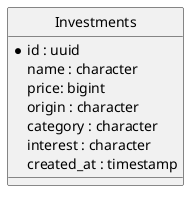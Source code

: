 @startuml
hide circle
skinparam linetype ortho
skinparam monochrome true

entity "Investments" as investiments {
  *id : uuid
  name : character
  price: bigint
  origin : character
  category : character
  interest : character
  created_at : timestamp
}
@enduml
